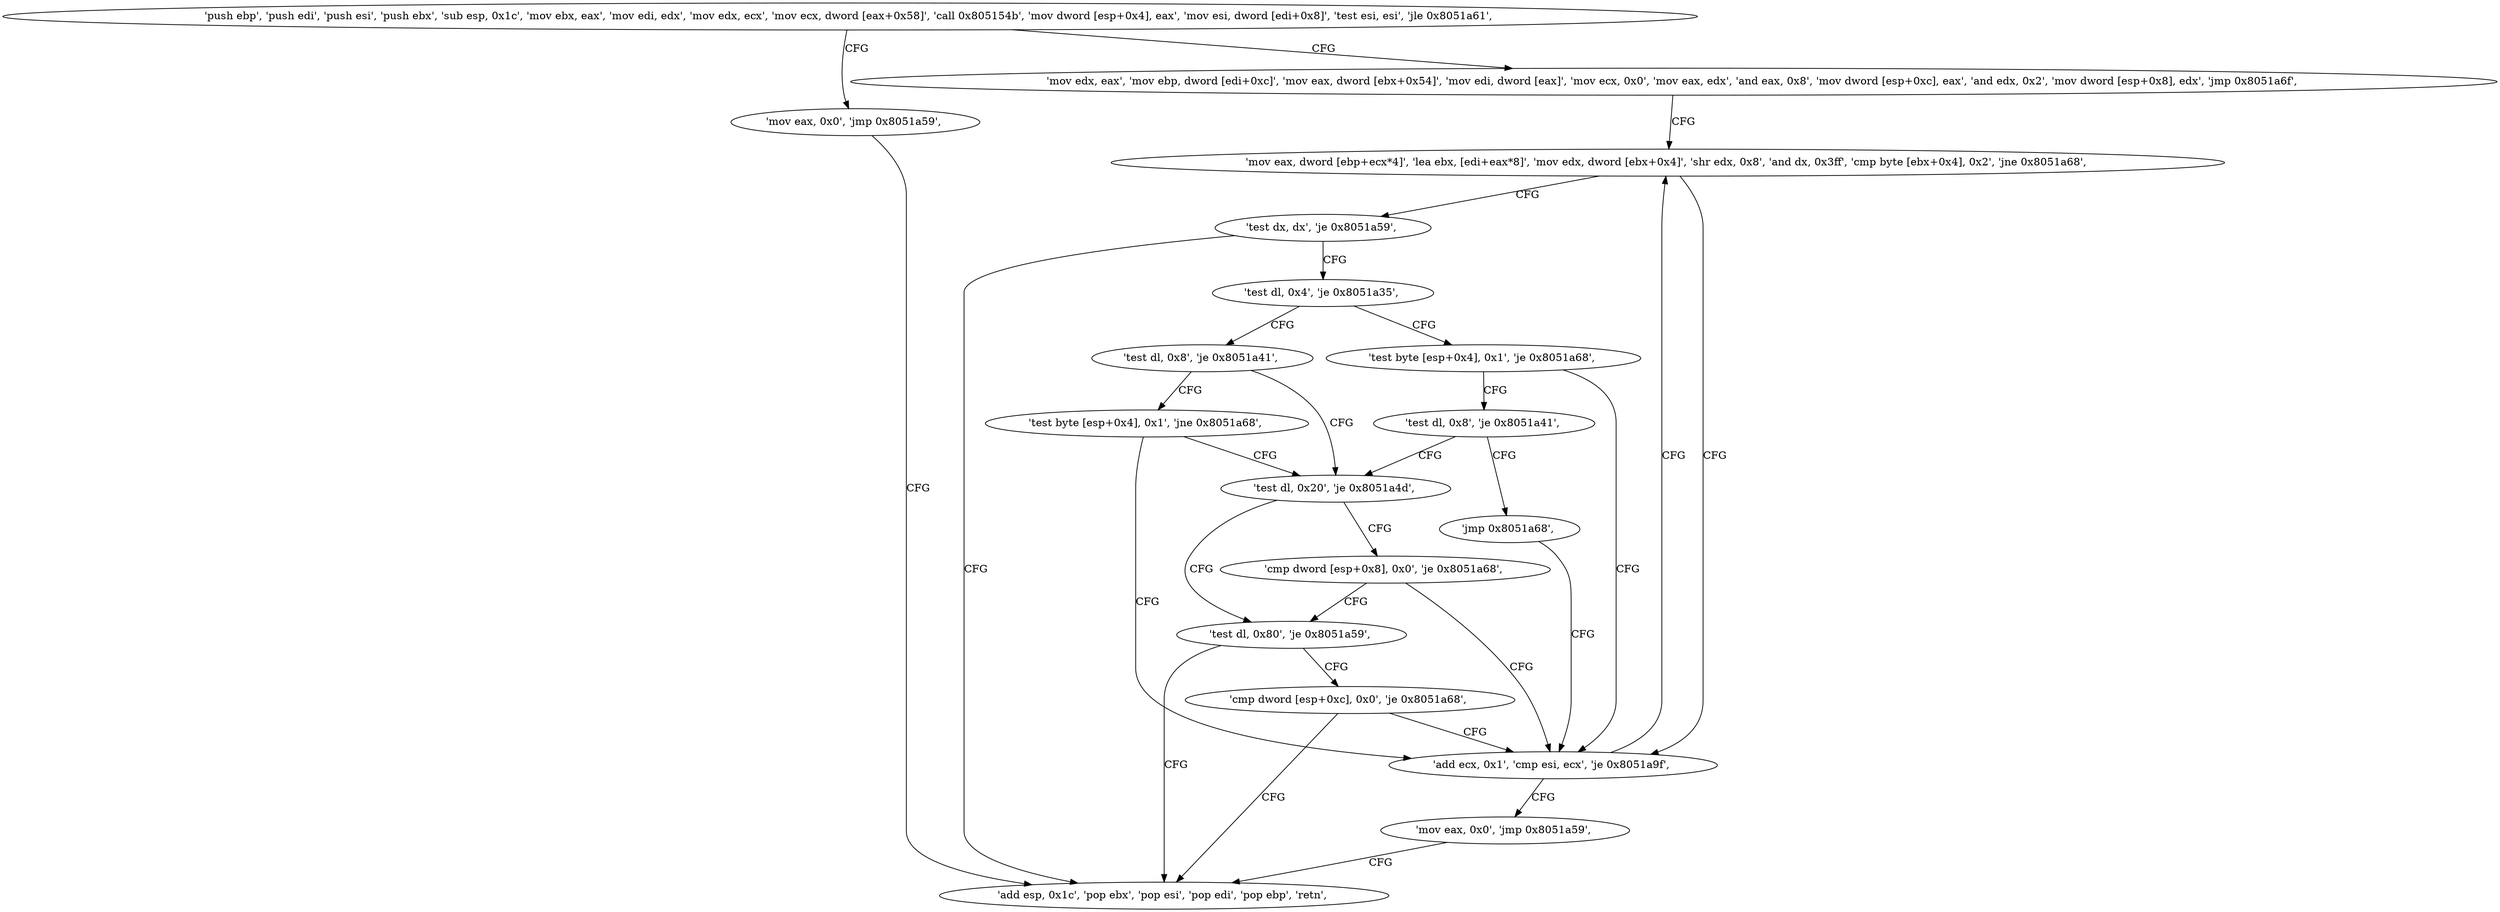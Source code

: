 digraph "func" {
"134552052" [label = "'push ebp', 'push edi', 'push esi', 'push ebx', 'sub esp, 0x1c', 'mov ebx, eax', 'mov edi, edx', 'mov edx, ecx', 'mov ecx, dword [eax+0x58]', 'call 0x805154b', 'mov dword [esp+0x4], eax', 'mov esi, dword [edi+0x8]', 'test esi, esi', 'jle 0x8051a61', " ]
"134552161" [label = "'mov eax, 0x0', 'jmp 0x8051a59', " ]
"134552084" [label = "'mov edx, eax', 'mov ebp, dword [edi+0xc]', 'mov eax, dword [ebx+0x54]', 'mov edi, dword [eax]', 'mov ecx, 0x0', 'mov eax, edx', 'and eax, 0x8', 'mov dword [esp+0xc], eax', 'and edx, 0x2', 'mov dword [esp+0x8], edx', 'jmp 0x8051a6f', " ]
"134552153" [label = "'add esp, 0x1c', 'pop ebx', 'pop esi', 'pop edi', 'pop ebp', 'retn', " ]
"134552175" [label = "'mov eax, dword [ebp+ecx*4]', 'lea ebx, [edi+eax*8]', 'mov edx, dword [ebx+0x4]', 'shr edx, 0x8', 'and dx, 0x3ff', 'cmp byte [ebx+0x4], 0x2', 'jne 0x8051a68', " ]
"134552168" [label = "'add ecx, 0x1', 'cmp esi, ecx', 'je 0x8051a9f', " ]
"134552199" [label = "'test dx, dx', 'je 0x8051a59', " ]
"134552223" [label = "'mov eax, 0x0', 'jmp 0x8051a59', " ]
"134552204" [label = "'test dl, 0x4', 'je 0x8051a35', " ]
"134552117" [label = "'test dl, 0x8', 'je 0x8051a41', " ]
"134552209" [label = "'test byte [esp+0x4], 0x1', 'je 0x8051a68', " ]
"134552129" [label = "'test dl, 0x20', 'je 0x8051a4d', " ]
"134552122" [label = "'test byte [esp+0x4], 0x1', 'jne 0x8051a68', " ]
"134552216" [label = "'test dl, 0x8', 'je 0x8051a41', " ]
"134552141" [label = "'test dl, 0x80', 'je 0x8051a59', " ]
"134552134" [label = "'cmp dword [esp+0x8], 0x0', 'je 0x8051a68', " ]
"134552221" [label = "'jmp 0x8051a68', " ]
"134552146" [label = "'cmp dword [esp+0xc], 0x0', 'je 0x8051a68', " ]
"134552052" -> "134552161" [ label = "CFG" ]
"134552052" -> "134552084" [ label = "CFG" ]
"134552161" -> "134552153" [ label = "CFG" ]
"134552084" -> "134552175" [ label = "CFG" ]
"134552175" -> "134552168" [ label = "CFG" ]
"134552175" -> "134552199" [ label = "CFG" ]
"134552168" -> "134552223" [ label = "CFG" ]
"134552168" -> "134552175" [ label = "CFG" ]
"134552199" -> "134552153" [ label = "CFG" ]
"134552199" -> "134552204" [ label = "CFG" ]
"134552223" -> "134552153" [ label = "CFG" ]
"134552204" -> "134552117" [ label = "CFG" ]
"134552204" -> "134552209" [ label = "CFG" ]
"134552117" -> "134552129" [ label = "CFG" ]
"134552117" -> "134552122" [ label = "CFG" ]
"134552209" -> "134552168" [ label = "CFG" ]
"134552209" -> "134552216" [ label = "CFG" ]
"134552129" -> "134552141" [ label = "CFG" ]
"134552129" -> "134552134" [ label = "CFG" ]
"134552122" -> "134552168" [ label = "CFG" ]
"134552122" -> "134552129" [ label = "CFG" ]
"134552216" -> "134552129" [ label = "CFG" ]
"134552216" -> "134552221" [ label = "CFG" ]
"134552141" -> "134552153" [ label = "CFG" ]
"134552141" -> "134552146" [ label = "CFG" ]
"134552134" -> "134552168" [ label = "CFG" ]
"134552134" -> "134552141" [ label = "CFG" ]
"134552221" -> "134552168" [ label = "CFG" ]
"134552146" -> "134552168" [ label = "CFG" ]
"134552146" -> "134552153" [ label = "CFG" ]
}
